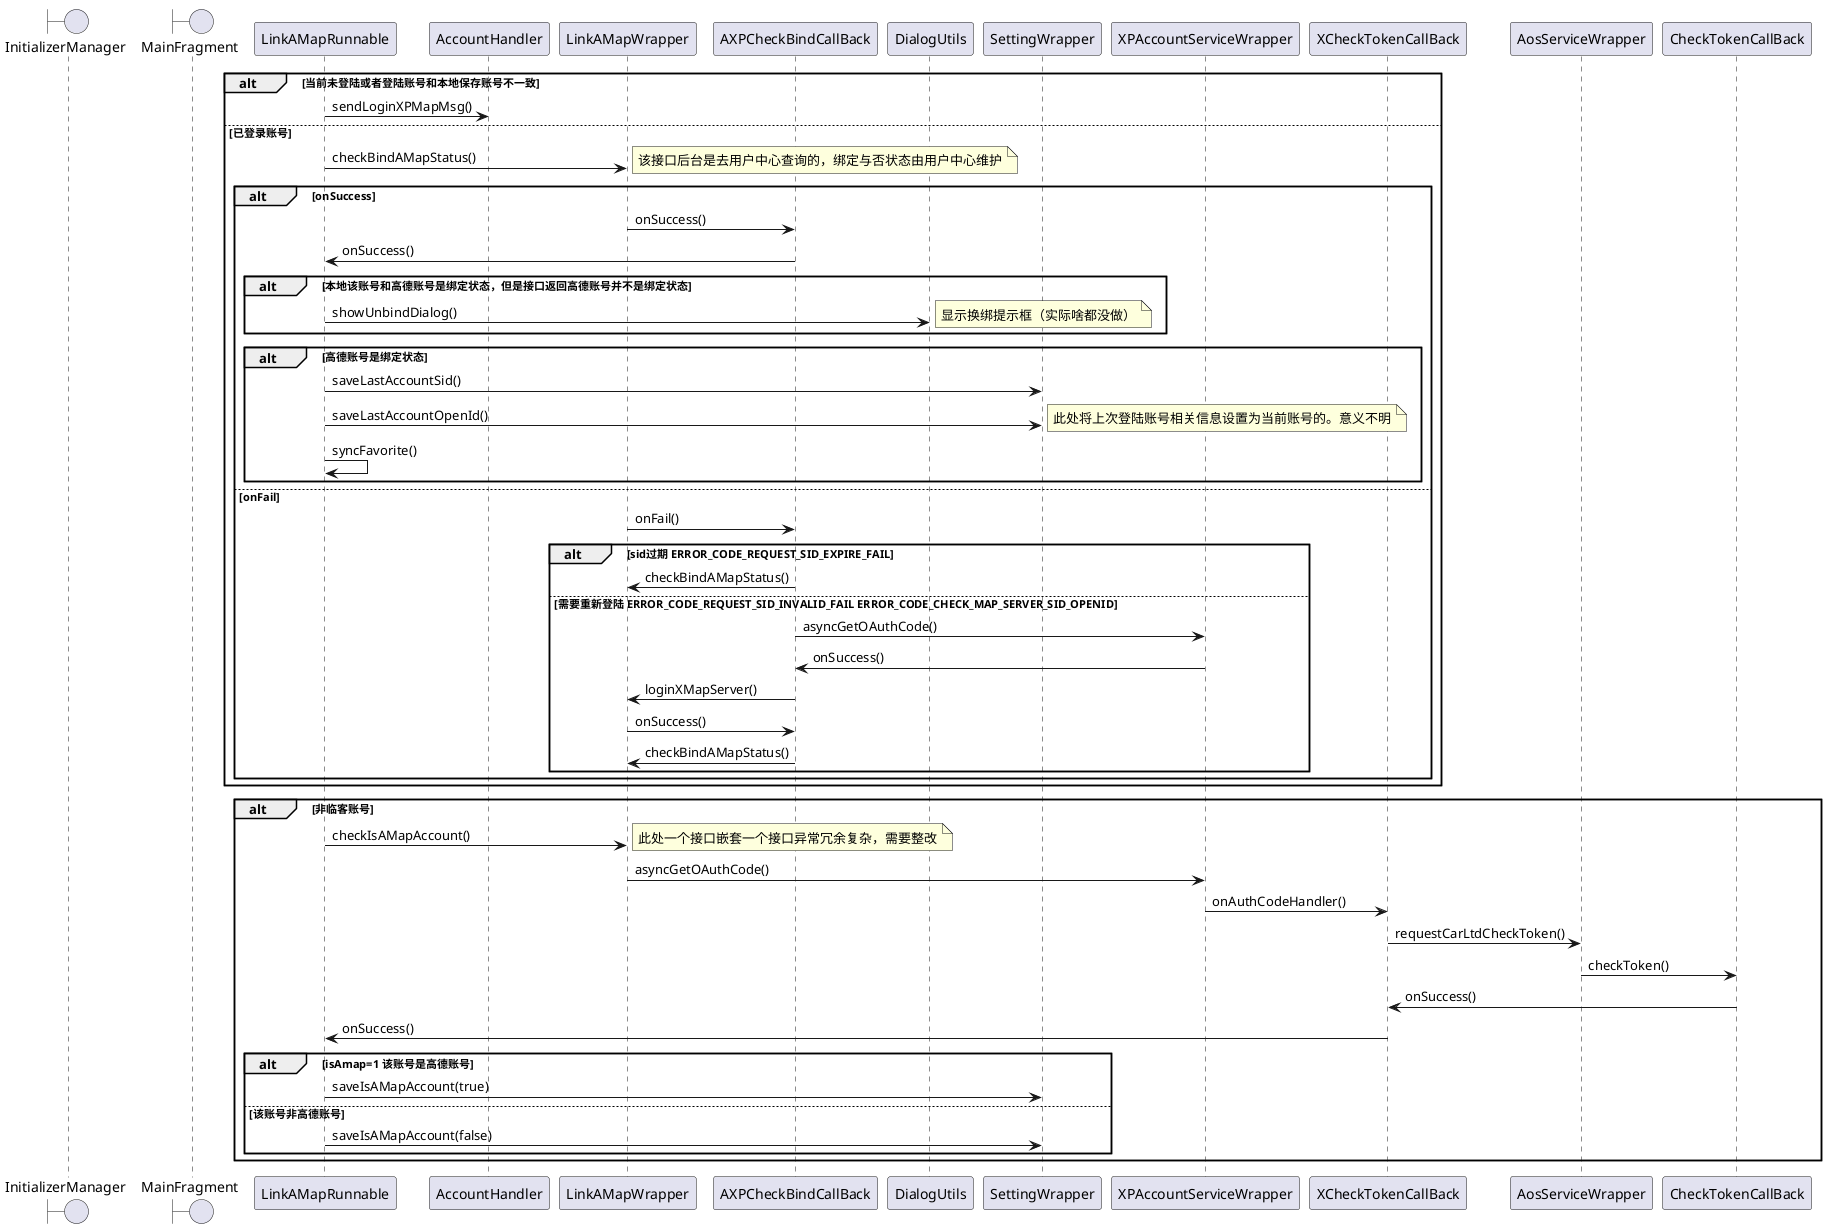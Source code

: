 #LinkAMapRunnable使用流程
LinkAMapRunnable使用的都是 executeCachedTask，同一个线程池
LinkAMapRunnable 的主要功能
1.检查绑定高德地图状态
2.检查是否是高德账号
3.同步收藏夹信息
@startuml
boundary InitializerManager
boundary MainFragment
alt 当前未登陆或者登陆账号和本地保存账号不一致
 LinkAMapRunnable -> AccountHandler:sendLoginXPMapMsg()
else 已登录账号
 LinkAMapRunnable -> LinkAMapWrapper:checkBindAMapStatus()
 note right:该接口后台是去用户中心查询的，绑定与否状态由用户中心维护
 alt onSuccess
  LinkAMapWrapper -> AXPCheckBindCallBack:onSuccess()
  AXPCheckBindCallBack -> LinkAMapRunnable:onSuccess()

   alt 本地该账号和高德账号是绑定状态，但是接口返回高德账号并不是绑定状态
    LinkAMapRunnable -> DialogUtils:showUnbindDialog()
    note right:显示换绑提示框（实际啥都没做）
   end alt

   alt 高德账号是绑定状态
    LinkAMapRunnable -> SettingWrapper:saveLastAccountSid()
    LinkAMapRunnable -> SettingWrapper:saveLastAccountOpenId()
    note right:此处将上次登陆账号相关信息设置为当前账号的。意义不明
    LinkAMapRunnable -> LinkAMapRunnable:syncFavorite()
   end alt

 else onFail
  LinkAMapWrapper -> AXPCheckBindCallBack:onFail()
   alt sid过期 ERROR_CODE_REQUEST_SID_EXPIRE_FAIL
    AXPCheckBindCallBack -> LinkAMapWrapper:checkBindAMapStatus()
   else 需要重新登陆 ERROR_CODE_REQUEST_SID_INVALID_FAIL ERROR_CODE_CHECK_MAP_SERVER_SID_OPENID
    AXPCheckBindCallBack -> XPAccountServiceWrapper:asyncGetOAuthCode()
    XPAccountServiceWrapper -> AXPCheckBindCallBack:onSuccess()
    AXPCheckBindCallBack -> LinkAMapWrapper:loginXMapServer()
    LinkAMapWrapper -> AXPCheckBindCallBack:onSuccess()
    AXPCheckBindCallBack -> LinkAMapWrapper:checkBindAMapStatus()
   end alt
 end alt




end alt

alt 非临客账号
 LinkAMapRunnable -> LinkAMapWrapper:checkIsAMapAccount()
 note right:此处一个接口嵌套一个接口异常冗余复杂，需要整改
 LinkAMapWrapper -> XPAccountServiceWrapper:asyncGetOAuthCode()
 XPAccountServiceWrapper -> XCheckTokenCallBack:onAuthCodeHandler()
 XCheckTokenCallBack -> AosServiceWrapper:requestCarLtdCheckToken()
 AosServiceWrapper -> CheckTokenCallBack:checkToken()
 CheckTokenCallBack -> XCheckTokenCallBack:onSuccess()
 XCheckTokenCallBack -> LinkAMapRunnable:onSuccess()

 alt isAmap=1 该账号是高德账号
  LinkAMapRunnable -> SettingWrapper:saveIsAMapAccount(true)
 else 该账号非高德账号
  LinkAMapRunnable -> SettingWrapper:saveIsAMapAccount(false)
 end alt

end alt


@enduml

问题列表：
1.持有view的对象，后续可能会使用这个对象显示对话框。虽然是weakReference，但是放在此处不合适，类的职责不清晰
2.checkBindAMapStatus 和AccountHandler中重复，尽量相同的功能在一个地方使用，不要东一个西一个
3.各种SettingWrapper.save 持久化保存是异步的，(内存保存是同步的)可能会存在异步保存过程中 app异常退出导致下次进来状态不正确的问题
4.过多的使用单例保存账号相关信息，如XPAccountServiceWrapper.getInstance().isTempType()
  SettingWrapper.getBindAMapStatus() 账号相关信息过于零碎，需要整理
5.checkIsAMapAccount 实际查询了高德sdk 是否是高德账号， 获取了checkToken,和高德账号高度相关，建议也和AccountHanlder进行整合
6.AXPCheckBindCallBack 中失败也自行调用了登陆xp账号，不便于管理，也增加了异常可能。

综上，LinkAMapRunnable 功能和AccountHandler高度交叉重合，结构不合理需要整改。